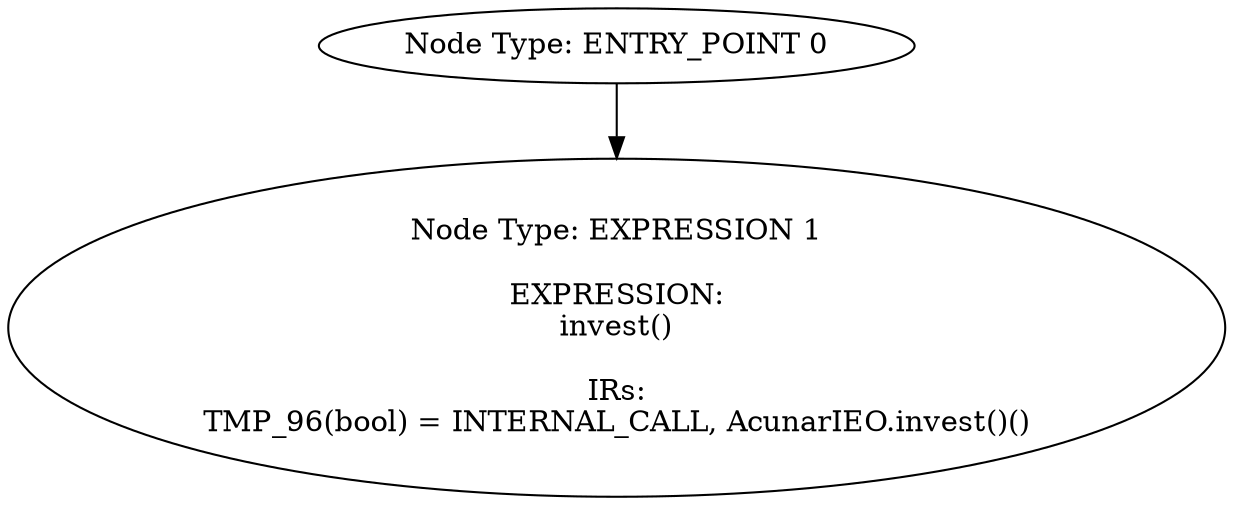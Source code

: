 digraph{
0[label="Node Type: ENTRY_POINT 0
"];
0->1;
1[label="Node Type: EXPRESSION 1

EXPRESSION:
invest()

IRs:
TMP_96(bool) = INTERNAL_CALL, AcunarIEO.invest()()"];
}
